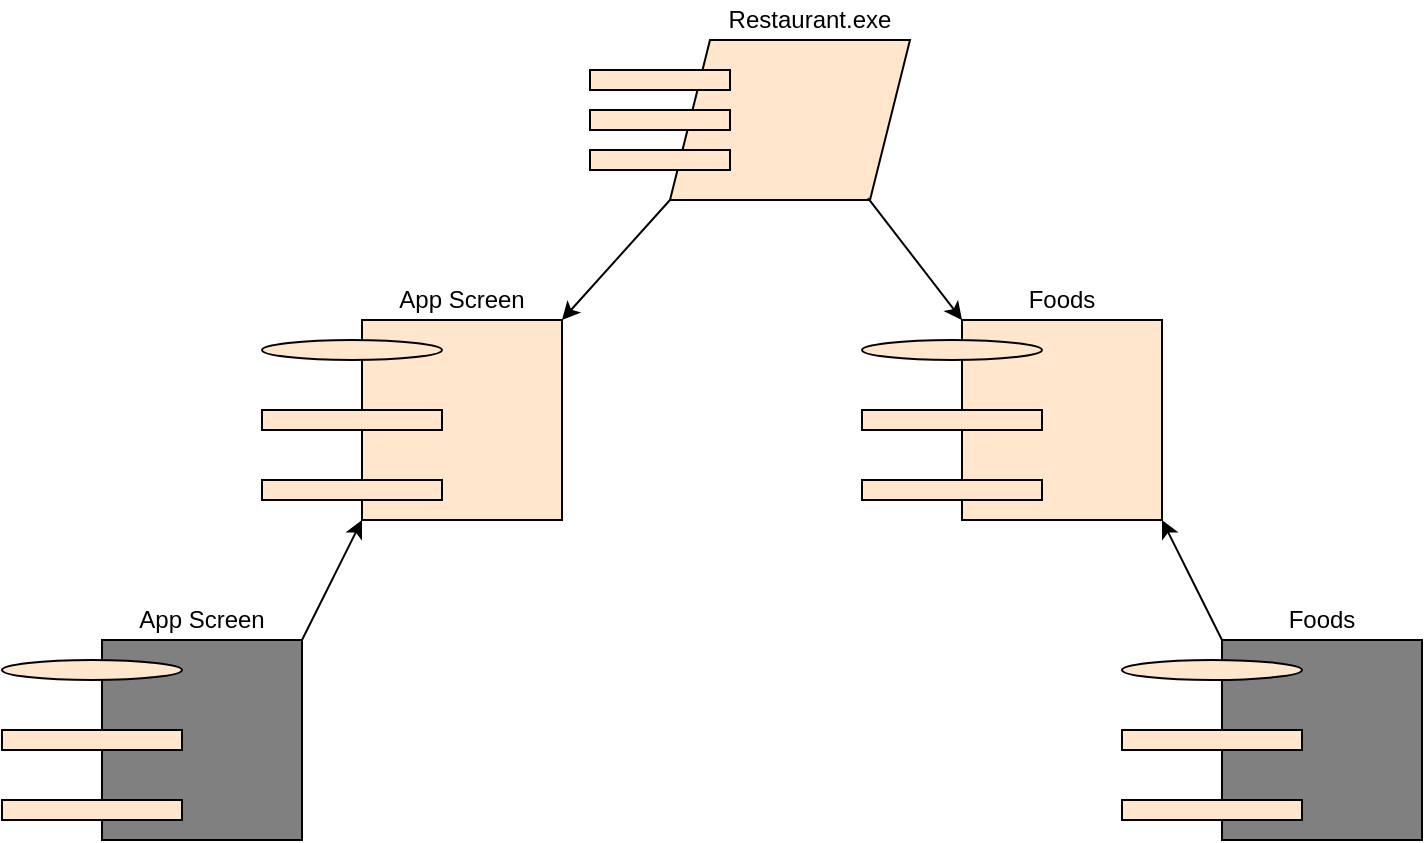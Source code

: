 <mxfile version="14.8.3" type="github">
  <diagram id="-JqbX3kNQ2UfR2CNkwkD" name="Page-1">
    <mxGraphModel dx="1102" dy="582" grid="1" gridSize="10" guides="1" tooltips="1" connect="1" arrows="1" fold="1" page="1" pageScale="1" pageWidth="827" pageHeight="1169" math="0" shadow="0">
      <root>
        <mxCell id="0" />
        <mxCell id="1" parent="0" />
        <mxCell id="1IotGhMMAF4tLHiHmhU0-3" value="" style="shape=parallelogram;perimeter=parallelogramPerimeter;whiteSpace=wrap;html=1;fixedSize=1;fillColor=#FFE6CC;gradientColor=none;" vertex="1" parent="1">
          <mxGeometry x="374" y="60" width="120" height="80" as="geometry" />
        </mxCell>
        <mxCell id="1IotGhMMAF4tLHiHmhU0-4" value="" style="rounded=0;whiteSpace=wrap;html=1;fillColor=#FFE6CC;gradientColor=none;" vertex="1" parent="1">
          <mxGeometry x="334" y="75" width="70" height="10" as="geometry" />
        </mxCell>
        <mxCell id="1IotGhMMAF4tLHiHmhU0-5" value="" style="rounded=0;whiteSpace=wrap;html=1;fillColor=#FFE6CC;gradientColor=none;" vertex="1" parent="1">
          <mxGeometry x="334" y="95" width="70" height="10" as="geometry" />
        </mxCell>
        <mxCell id="1IotGhMMAF4tLHiHmhU0-6" value="" style="rounded=0;whiteSpace=wrap;html=1;fillColor=#FFE6CC;gradientColor=none;" vertex="1" parent="1">
          <mxGeometry x="334" y="115" width="70" height="10" as="geometry" />
        </mxCell>
        <mxCell id="1IotGhMMAF4tLHiHmhU0-7" value="Restaurant.exe" style="text;html=1;strokeColor=none;fillColor=none;align=center;verticalAlign=middle;whiteSpace=wrap;rounded=0;" vertex="1" parent="1">
          <mxGeometry x="394" y="40" width="100" height="20" as="geometry" />
        </mxCell>
        <mxCell id="1IotGhMMAF4tLHiHmhU0-8" value="" style="whiteSpace=wrap;html=1;aspect=fixed;fillColor=#FFE6CC;gradientColor=none;" vertex="1" parent="1">
          <mxGeometry x="220" y="200" width="100" height="100" as="geometry" />
        </mxCell>
        <mxCell id="1IotGhMMAF4tLHiHmhU0-9" value="" style="ellipse;whiteSpace=wrap;html=1;fillColor=#FFE6CC;gradientColor=none;" vertex="1" parent="1">
          <mxGeometry x="170" y="210" width="90" height="10" as="geometry" />
        </mxCell>
        <mxCell id="1IotGhMMAF4tLHiHmhU0-10" value="" style="rounded=0;whiteSpace=wrap;html=1;fillColor=#FFE6CC;gradientColor=none;" vertex="1" parent="1">
          <mxGeometry x="170" y="245" width="90" height="10" as="geometry" />
        </mxCell>
        <mxCell id="1IotGhMMAF4tLHiHmhU0-11" value="" style="rounded=0;whiteSpace=wrap;html=1;fillColor=#FFE6CC;gradientColor=none;" vertex="1" parent="1">
          <mxGeometry x="170" y="280" width="90" height="10" as="geometry" />
        </mxCell>
        <mxCell id="1IotGhMMAF4tLHiHmhU0-12" value="App Screen" style="text;html=1;strokeColor=none;fillColor=none;align=center;verticalAlign=middle;whiteSpace=wrap;rounded=0;" vertex="1" parent="1">
          <mxGeometry x="220" y="180" width="100" height="20" as="geometry" />
        </mxCell>
        <mxCell id="1IotGhMMAF4tLHiHmhU0-13" value="" style="whiteSpace=wrap;html=1;aspect=fixed;gradientColor=none;fillColor=#808080;" vertex="1" parent="1">
          <mxGeometry x="90" y="360" width="100" height="100" as="geometry" />
        </mxCell>
        <mxCell id="1IotGhMMAF4tLHiHmhU0-14" value="" style="ellipse;whiteSpace=wrap;html=1;fillColor=#FFE6CC;gradientColor=none;" vertex="1" parent="1">
          <mxGeometry x="40" y="370" width="90" height="10" as="geometry" />
        </mxCell>
        <mxCell id="1IotGhMMAF4tLHiHmhU0-15" value="" style="rounded=0;whiteSpace=wrap;html=1;fillColor=#FFE6CC;gradientColor=none;" vertex="1" parent="1">
          <mxGeometry x="40" y="405" width="90" height="10" as="geometry" />
        </mxCell>
        <mxCell id="1IotGhMMAF4tLHiHmhU0-16" value="" style="rounded=0;whiteSpace=wrap;html=1;fillColor=#FFE6CC;gradientColor=none;" vertex="1" parent="1">
          <mxGeometry x="40" y="440" width="90" height="10" as="geometry" />
        </mxCell>
        <mxCell id="1IotGhMMAF4tLHiHmhU0-17" value="App Screen" style="text;html=1;strokeColor=none;fillColor=none;align=center;verticalAlign=middle;whiteSpace=wrap;rounded=0;" vertex="1" parent="1">
          <mxGeometry x="90" y="340" width="100" height="20" as="geometry" />
        </mxCell>
        <mxCell id="1IotGhMMAF4tLHiHmhU0-18" value="" style="whiteSpace=wrap;html=1;aspect=fixed;fillColor=#FFE6CC;gradientColor=none;" vertex="1" parent="1">
          <mxGeometry x="520" y="200" width="100" height="100" as="geometry" />
        </mxCell>
        <mxCell id="1IotGhMMAF4tLHiHmhU0-19" value="" style="ellipse;whiteSpace=wrap;html=1;fillColor=#FFE6CC;gradientColor=none;" vertex="1" parent="1">
          <mxGeometry x="470" y="210" width="90" height="10" as="geometry" />
        </mxCell>
        <mxCell id="1IotGhMMAF4tLHiHmhU0-20" value="" style="rounded=0;whiteSpace=wrap;html=1;fillColor=#FFE6CC;gradientColor=none;" vertex="1" parent="1">
          <mxGeometry x="470" y="245" width="90" height="10" as="geometry" />
        </mxCell>
        <mxCell id="1IotGhMMAF4tLHiHmhU0-21" value="" style="rounded=0;whiteSpace=wrap;html=1;fillColor=#FFE6CC;gradientColor=none;" vertex="1" parent="1">
          <mxGeometry x="470" y="280" width="90" height="10" as="geometry" />
        </mxCell>
        <mxCell id="1IotGhMMAF4tLHiHmhU0-22" value="Foods" style="text;html=1;strokeColor=none;fillColor=none;align=center;verticalAlign=middle;whiteSpace=wrap;rounded=0;" vertex="1" parent="1">
          <mxGeometry x="520" y="180" width="100" height="20" as="geometry" />
        </mxCell>
        <mxCell id="1IotGhMMAF4tLHiHmhU0-23" value="" style="whiteSpace=wrap;html=1;aspect=fixed;gradientColor=none;fillColor=#808080;" vertex="1" parent="1">
          <mxGeometry x="650" y="360" width="100" height="100" as="geometry" />
        </mxCell>
        <mxCell id="1IotGhMMAF4tLHiHmhU0-24" value="" style="ellipse;whiteSpace=wrap;html=1;fillColor=#FFE6CC;gradientColor=none;" vertex="1" parent="1">
          <mxGeometry x="600" y="370" width="90" height="10" as="geometry" />
        </mxCell>
        <mxCell id="1IotGhMMAF4tLHiHmhU0-25" value="" style="rounded=0;whiteSpace=wrap;html=1;fillColor=#FFE6CC;gradientColor=none;" vertex="1" parent="1">
          <mxGeometry x="600" y="405" width="90" height="10" as="geometry" />
        </mxCell>
        <mxCell id="1IotGhMMAF4tLHiHmhU0-26" value="" style="rounded=0;whiteSpace=wrap;html=1;fillColor=#FFE6CC;gradientColor=none;" vertex="1" parent="1">
          <mxGeometry x="600" y="440" width="90" height="10" as="geometry" />
        </mxCell>
        <mxCell id="1IotGhMMAF4tLHiHmhU0-27" value="" style="endArrow=classic;html=1;entryX=0;entryY=1;entryDx=0;entryDy=0;" edge="1" parent="1" target="1IotGhMMAF4tLHiHmhU0-8">
          <mxGeometry width="50" height="50" relative="1" as="geometry">
            <mxPoint x="190" y="360" as="sourcePoint" />
            <mxPoint x="240" y="310" as="targetPoint" />
          </mxGeometry>
        </mxCell>
        <mxCell id="1IotGhMMAF4tLHiHmhU0-28" value="" style="endArrow=classic;html=1;entryX=1;entryY=1;entryDx=0;entryDy=0;" edge="1" parent="1" target="1IotGhMMAF4tLHiHmhU0-18">
          <mxGeometry width="50" height="50" relative="1" as="geometry">
            <mxPoint x="650" y="360" as="sourcePoint" />
            <mxPoint x="700" y="310" as="targetPoint" />
          </mxGeometry>
        </mxCell>
        <mxCell id="1IotGhMMAF4tLHiHmhU0-29" value="" style="endArrow=classic;html=1;entryX=0;entryY=1;entryDx=0;entryDy=0;exitX=0.825;exitY=0.988;exitDx=0;exitDy=0;exitPerimeter=0;" edge="1" parent="1" source="1IotGhMMAF4tLHiHmhU0-3" target="1IotGhMMAF4tLHiHmhU0-22">
          <mxGeometry width="50" height="50" relative="1" as="geometry">
            <mxPoint x="470" y="140" as="sourcePoint" />
            <mxPoint x="520" y="90" as="targetPoint" />
          </mxGeometry>
        </mxCell>
        <mxCell id="1IotGhMMAF4tLHiHmhU0-30" value="" style="endArrow=classic;html=1;entryX=1;entryY=1;entryDx=0;entryDy=0;entryPerimeter=0;" edge="1" parent="1" target="1IotGhMMAF4tLHiHmhU0-12">
          <mxGeometry width="50" height="50" relative="1" as="geometry">
            <mxPoint x="374" y="140" as="sourcePoint" />
            <mxPoint x="424" y="90" as="targetPoint" />
          </mxGeometry>
        </mxCell>
        <mxCell id="1IotGhMMAF4tLHiHmhU0-32" value="Foods" style="text;html=1;strokeColor=none;fillColor=none;align=center;verticalAlign=middle;whiteSpace=wrap;rounded=0;" vertex="1" parent="1">
          <mxGeometry x="650" y="340" width="100" height="20" as="geometry" />
        </mxCell>
      </root>
    </mxGraphModel>
  </diagram>
</mxfile>
